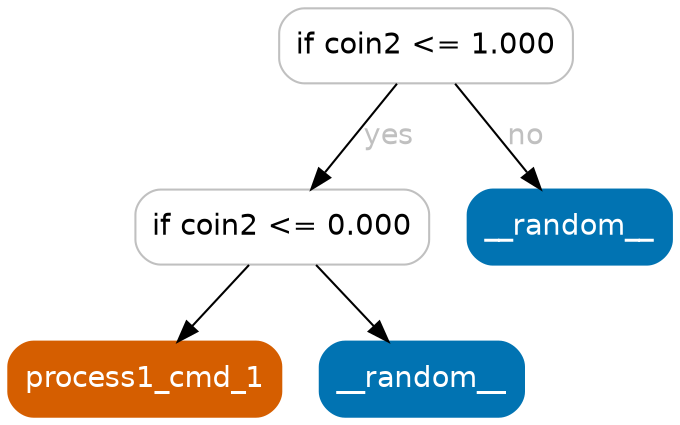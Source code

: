 digraph Tree {
	graph [bb="0,0,318.5,196"];
	node [color=gray,
		fillcolor=white,
		fontname=helvetica,
		label="\N",
		shape=box,
		style="filled, rounded"
	];
	edge [fontname=helvetica];
	0	[height=0.5,
		label="if coin2 <= 1.000",
		pos="200.5,178",
		width=1.9583];
	1	[height=0.5,
		label="if coin2 <= 0.000",
		pos="131.5,91",
		width=1.9583];
	0 -> 1	[fontcolor=gray,
		label=yes,
		lp="183,134.5",
		pos="e,145.44,109.18 186.54,159.8 176.62,147.59 163.15,130.99 152.02,117.28"];
	4	[color="#0173b2",
		fillcolor="#0173b2",
		fontcolor=white,
		height=0.5,
		label=__random__,
		pos="269.5,91",
		width=1.3611];
	0 -> 4	[fontcolor=gray,
		label=no,
		lp="248.5,134.5",
		pos="e,255.56,109.18 214.46,159.8 224.38,147.59 237.85,130.99 248.98,117.28"];
	2	[color="#d55e00",
		fillcolor="#d55e00",
		fontcolor=white,
		height=0.5,
		label=process1_cmd_1,
		pos="65.5,18",
		width=1.8194];
	1 -> 2	[fontcolor=gray,
		pos="e,81.33,36.029 115.52,72.813 107.34,64.005 97.222,53.125 88.236,43.458"];
	3	[color="#0173b2",
		fillcolor="#0173b2",
		fontcolor=white,
		height=0.5,
		label=__random__,
		pos="198.5,18",
		width=1.3611];
	1 -> 3	[fontcolor=gray,
		pos="e,182.43,36.029 147.72,72.813 156.03,64.005 166.3,53.125 175.42,43.458"];
}
